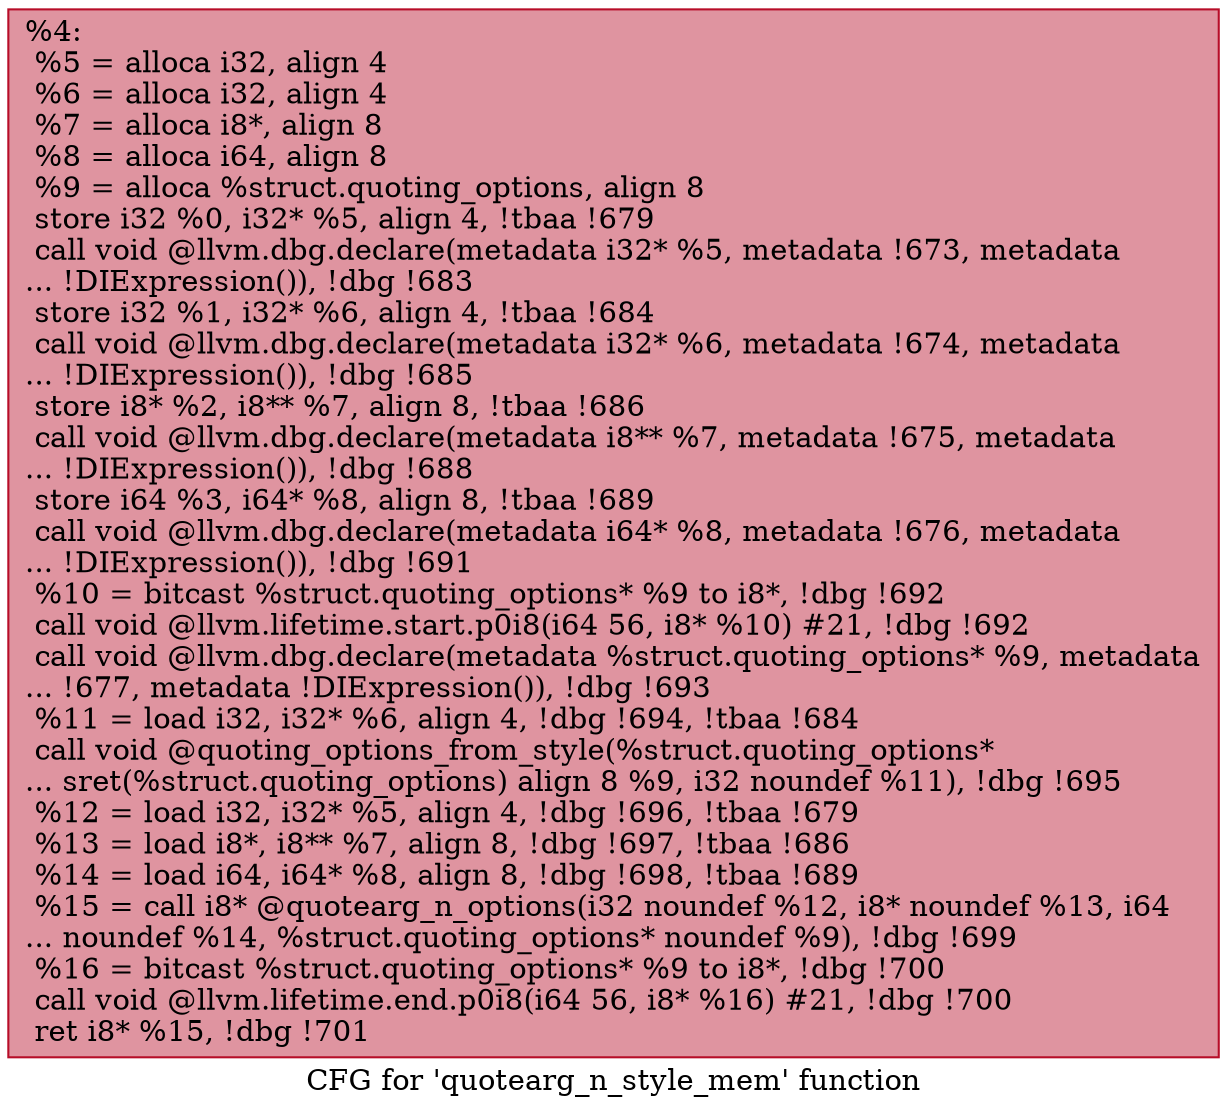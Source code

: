 digraph "CFG for 'quotearg_n_style_mem' function" {
	label="CFG for 'quotearg_n_style_mem' function";

	Node0xa268f0 [shape=record,color="#b70d28ff", style=filled, fillcolor="#b70d2870",label="{%4:\l  %5 = alloca i32, align 4\l  %6 = alloca i32, align 4\l  %7 = alloca i8*, align 8\l  %8 = alloca i64, align 8\l  %9 = alloca %struct.quoting_options, align 8\l  store i32 %0, i32* %5, align 4, !tbaa !679\l  call void @llvm.dbg.declare(metadata i32* %5, metadata !673, metadata\l... !DIExpression()), !dbg !683\l  store i32 %1, i32* %6, align 4, !tbaa !684\l  call void @llvm.dbg.declare(metadata i32* %6, metadata !674, metadata\l... !DIExpression()), !dbg !685\l  store i8* %2, i8** %7, align 8, !tbaa !686\l  call void @llvm.dbg.declare(metadata i8** %7, metadata !675, metadata\l... !DIExpression()), !dbg !688\l  store i64 %3, i64* %8, align 8, !tbaa !689\l  call void @llvm.dbg.declare(metadata i64* %8, metadata !676, metadata\l... !DIExpression()), !dbg !691\l  %10 = bitcast %struct.quoting_options* %9 to i8*, !dbg !692\l  call void @llvm.lifetime.start.p0i8(i64 56, i8* %10) #21, !dbg !692\l  call void @llvm.dbg.declare(metadata %struct.quoting_options* %9, metadata\l... !677, metadata !DIExpression()), !dbg !693\l  %11 = load i32, i32* %6, align 4, !dbg !694, !tbaa !684\l  call void @quoting_options_from_style(%struct.quoting_options*\l... sret(%struct.quoting_options) align 8 %9, i32 noundef %11), !dbg !695\l  %12 = load i32, i32* %5, align 4, !dbg !696, !tbaa !679\l  %13 = load i8*, i8** %7, align 8, !dbg !697, !tbaa !686\l  %14 = load i64, i64* %8, align 8, !dbg !698, !tbaa !689\l  %15 = call i8* @quotearg_n_options(i32 noundef %12, i8* noundef %13, i64\l... noundef %14, %struct.quoting_options* noundef %9), !dbg !699\l  %16 = bitcast %struct.quoting_options* %9 to i8*, !dbg !700\l  call void @llvm.lifetime.end.p0i8(i64 56, i8* %16) #21, !dbg !700\l  ret i8* %15, !dbg !701\l}"];
}
